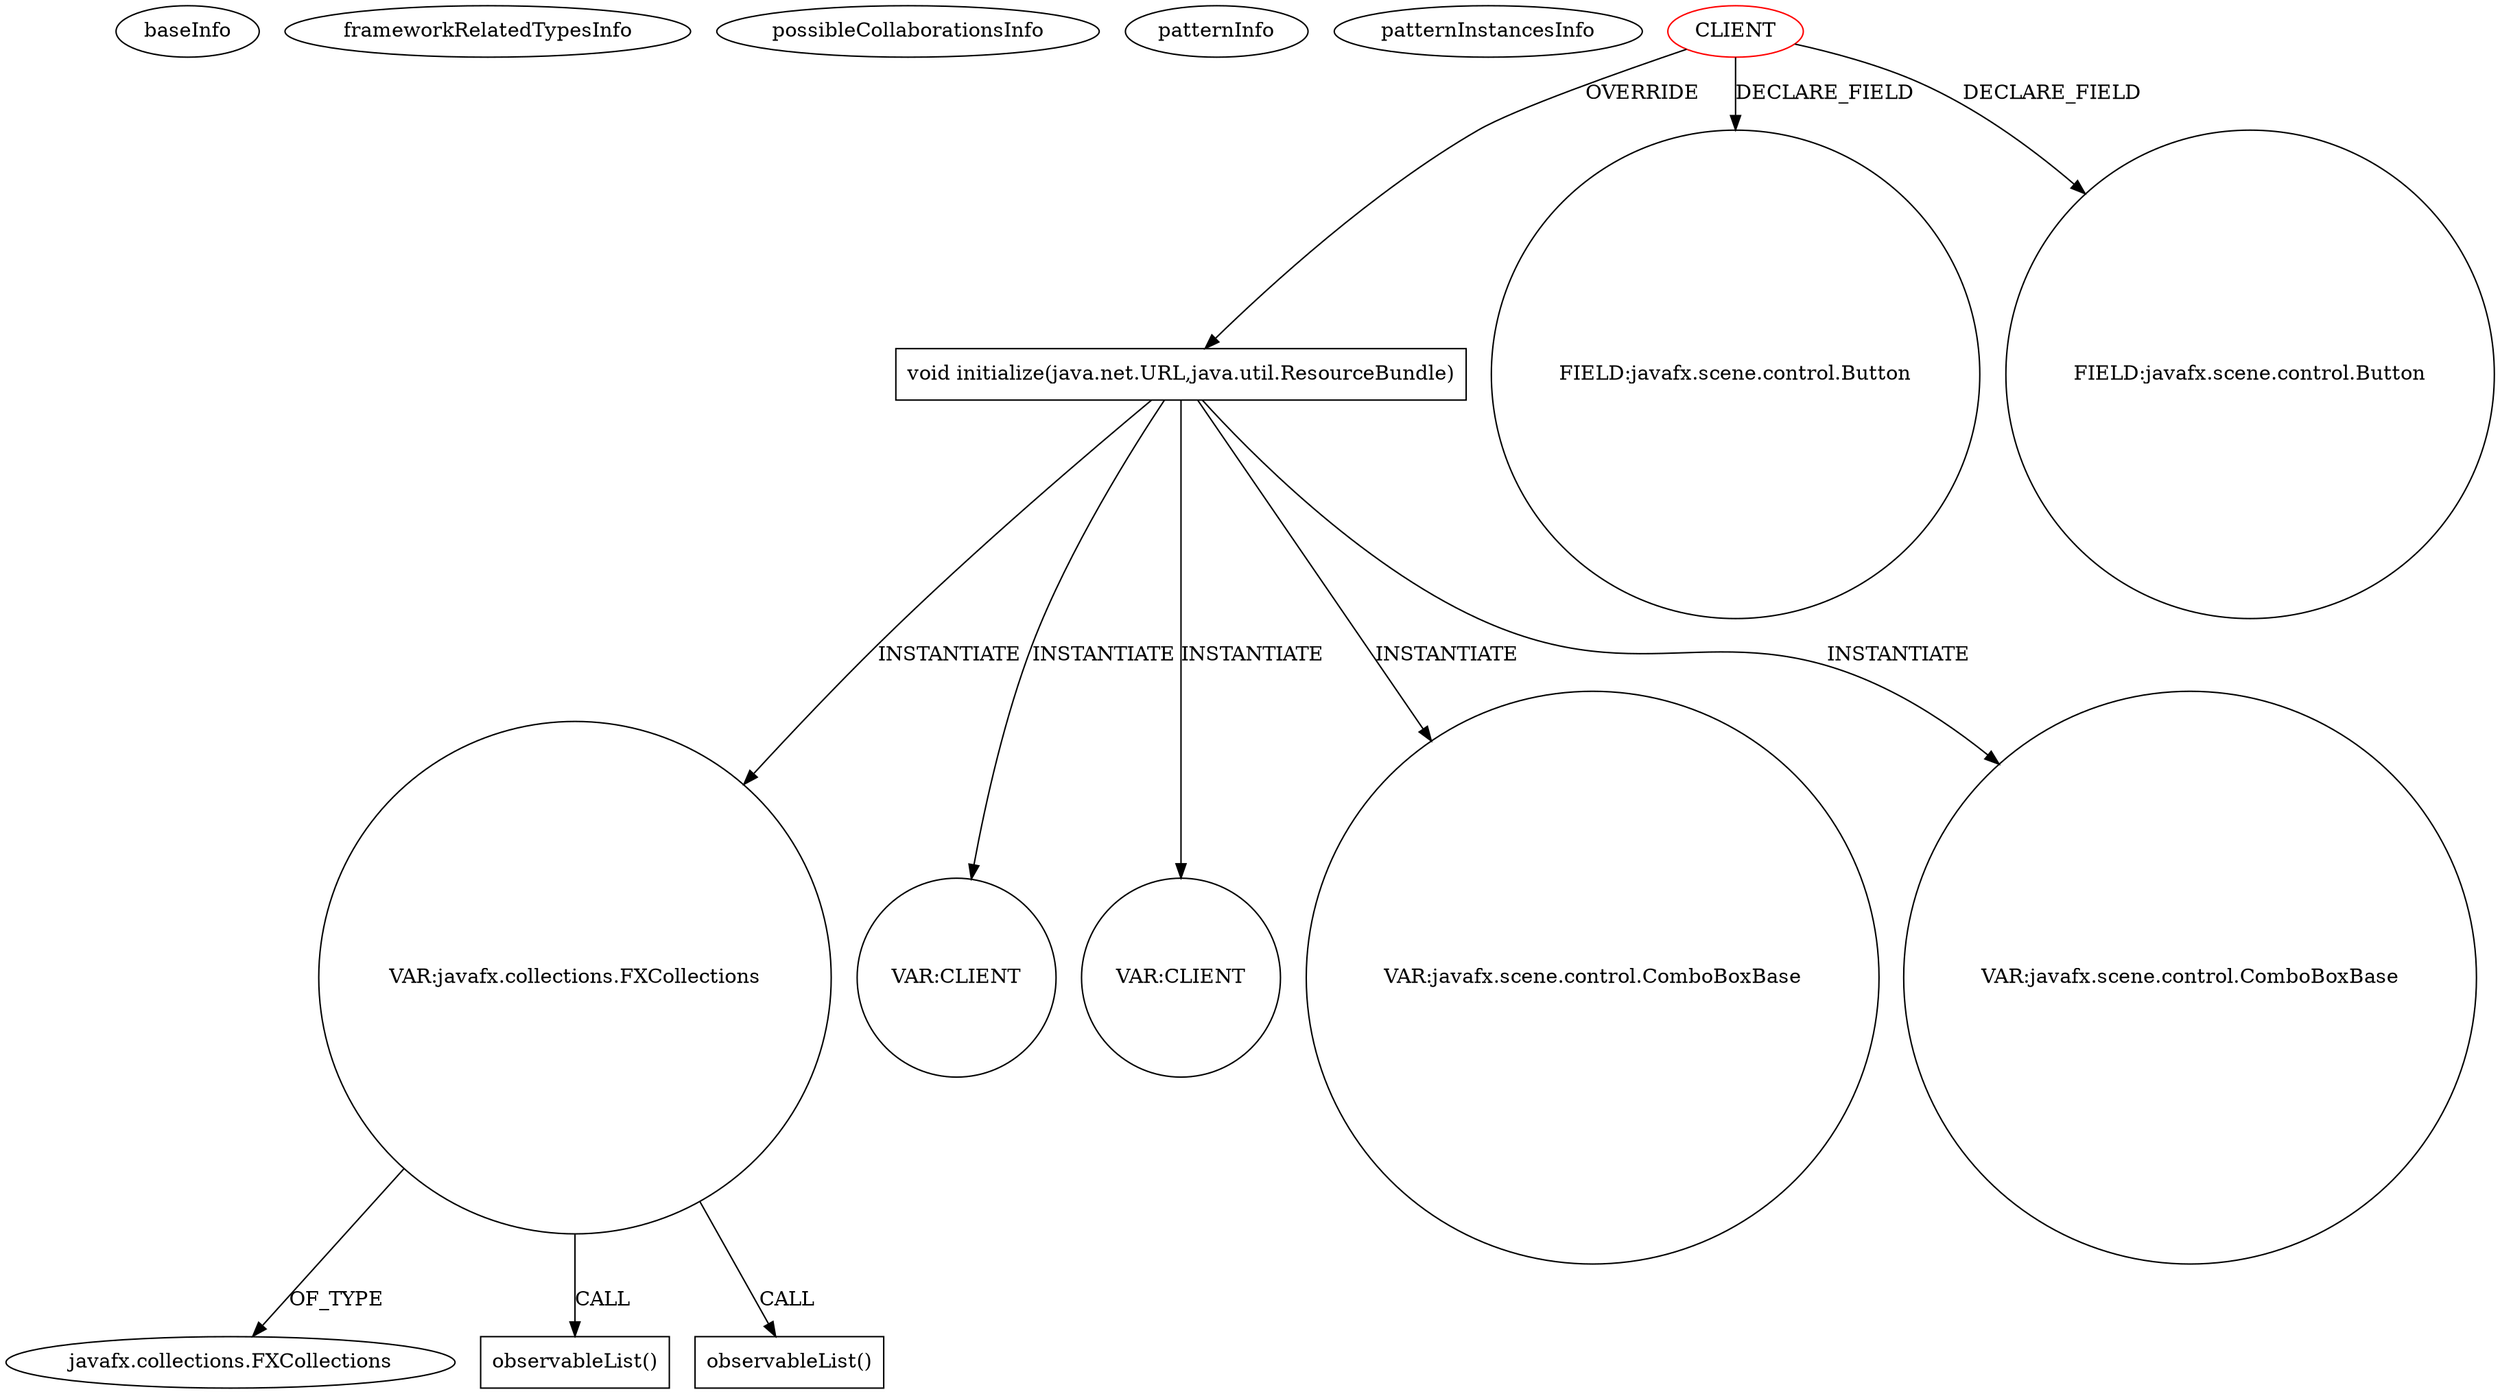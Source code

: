 digraph {
baseInfo[graphId=970,category="pattern",isAnonymous=false,possibleRelation=false]
frameworkRelatedTypesInfo[]
possibleCollaborationsInfo[]
patternInfo[frequency=2.0,patternRootClient=0]
patternInstancesInfo[0="novosga-painel-fx~/novosga-painel-fx/painel-fx-master/src/org/novosga/painel/client/ui/Controller.java~Controller~3787",1="borissuska-csv-tools~/borissuska-csv-tools/csv-tools-master/src/main/java/sk/suska/csv_tools/ui/FormController.java~FormController~2203"]
67[label="javafx.collections.FXCollections",vertexType="FRAMEWORK_CLASS_TYPE",isFrameworkType=false]
65[label="VAR:javafx.collections.FXCollections",vertexType="VARIABLE_EXPRESION",isFrameworkType=false,shape=circle]
69[label="observableList()",vertexType="INSIDE_CALL",isFrameworkType=false,shape=box]
46[label="void initialize(java.net.URL,java.util.ResourceBundle)",vertexType="OVERRIDING_METHOD_DECLARATION",isFrameworkType=false,shape=box]
0[label="CLIENT",vertexType="ROOT_CLIENT_CLASS_DECLARATION",isFrameworkType=false,color=red]
42[label="FIELD:javafx.scene.control.Button",vertexType="FIELD_DECLARATION",isFrameworkType=false,shape=circle]
18[label="FIELD:javafx.scene.control.Button",vertexType="FIELD_DECLARATION",isFrameworkType=false,shape=circle]
66[label="observableList()",vertexType="INSIDE_CALL",isFrameworkType=false,shape=box]
163[label="VAR:CLIENT",vertexType="VARIABLE_EXPRESION",isFrameworkType=false,shape=circle]
172[label="VAR:CLIENT",vertexType="VARIABLE_EXPRESION",isFrameworkType=false,shape=circle]
88[label="VAR:javafx.scene.control.ComboBoxBase",vertexType="VARIABLE_EXPRESION",isFrameworkType=false,shape=circle]
97[label="VAR:javafx.scene.control.ComboBoxBase",vertexType="VARIABLE_EXPRESION",isFrameworkType=false,shape=circle]
46->97[label="INSTANTIATE"]
46->65[label="INSTANTIATE"]
0->46[label="OVERRIDE"]
65->67[label="OF_TYPE"]
0->18[label="DECLARE_FIELD"]
46->163[label="INSTANTIATE"]
46->88[label="INSTANTIATE"]
65->69[label="CALL"]
65->66[label="CALL"]
46->172[label="INSTANTIATE"]
0->42[label="DECLARE_FIELD"]
}
